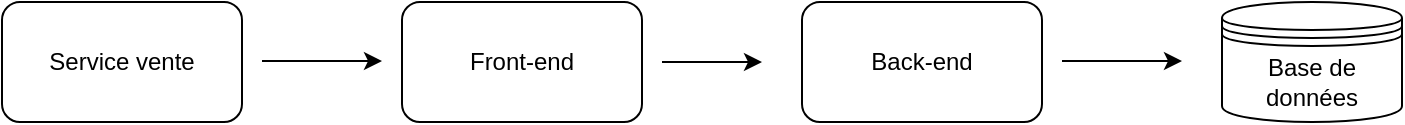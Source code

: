 <mxfile version="20.3.0" type="github">
  <diagram id="-Jm4Pk95iJd7ZQW0pU1n" name="Page-1">
    <mxGraphModel dx="1422" dy="724" grid="1" gridSize="10" guides="1" tooltips="1" connect="1" arrows="1" fold="1" page="1" pageScale="1" pageWidth="827" pageHeight="1169" math="0" shadow="0">
      <root>
        <mxCell id="0" />
        <mxCell id="1" parent="0" />
        <mxCell id="_26GdXSnej8FE8eCVRGA-1" value="Front-end" style="rounded=1;whiteSpace=wrap;html=1;" vertex="1" parent="1">
          <mxGeometry x="240" y="80" width="120" height="60" as="geometry" />
        </mxCell>
        <mxCell id="_26GdXSnej8FE8eCVRGA-2" value="" style="endArrow=classic;html=1;rounded=0;" edge="1" parent="1">
          <mxGeometry width="50" height="50" relative="1" as="geometry">
            <mxPoint x="370" y="110" as="sourcePoint" />
            <mxPoint x="420" y="110" as="targetPoint" />
          </mxGeometry>
        </mxCell>
        <mxCell id="_26GdXSnej8FE8eCVRGA-3" value="" style="endArrow=classic;html=1;rounded=0;" edge="1" parent="1">
          <mxGeometry width="50" height="50" relative="1" as="geometry">
            <mxPoint x="570" y="109.5" as="sourcePoint" />
            <mxPoint x="630" y="109.5" as="targetPoint" />
          </mxGeometry>
        </mxCell>
        <mxCell id="_26GdXSnej8FE8eCVRGA-4" value="Back-end" style="rounded=1;whiteSpace=wrap;html=1;" vertex="1" parent="1">
          <mxGeometry x="440" y="80" width="120" height="60" as="geometry" />
        </mxCell>
        <mxCell id="_26GdXSnej8FE8eCVRGA-5" value="Base de données" style="shape=datastore;whiteSpace=wrap;html=1;" vertex="1" parent="1">
          <mxGeometry x="650" y="80" width="90" height="60" as="geometry" />
        </mxCell>
        <mxCell id="_26GdXSnej8FE8eCVRGA-6" value="Service vente" style="rounded=1;whiteSpace=wrap;html=1;" vertex="1" parent="1">
          <mxGeometry x="40" y="80" width="120" height="60" as="geometry" />
        </mxCell>
        <mxCell id="_26GdXSnej8FE8eCVRGA-7" value="" style="endArrow=classic;html=1;rounded=0;" edge="1" parent="1">
          <mxGeometry width="50" height="50" relative="1" as="geometry">
            <mxPoint x="170" y="109.5" as="sourcePoint" />
            <mxPoint x="230" y="109.5" as="targetPoint" />
          </mxGeometry>
        </mxCell>
      </root>
    </mxGraphModel>
  </diagram>
</mxfile>
